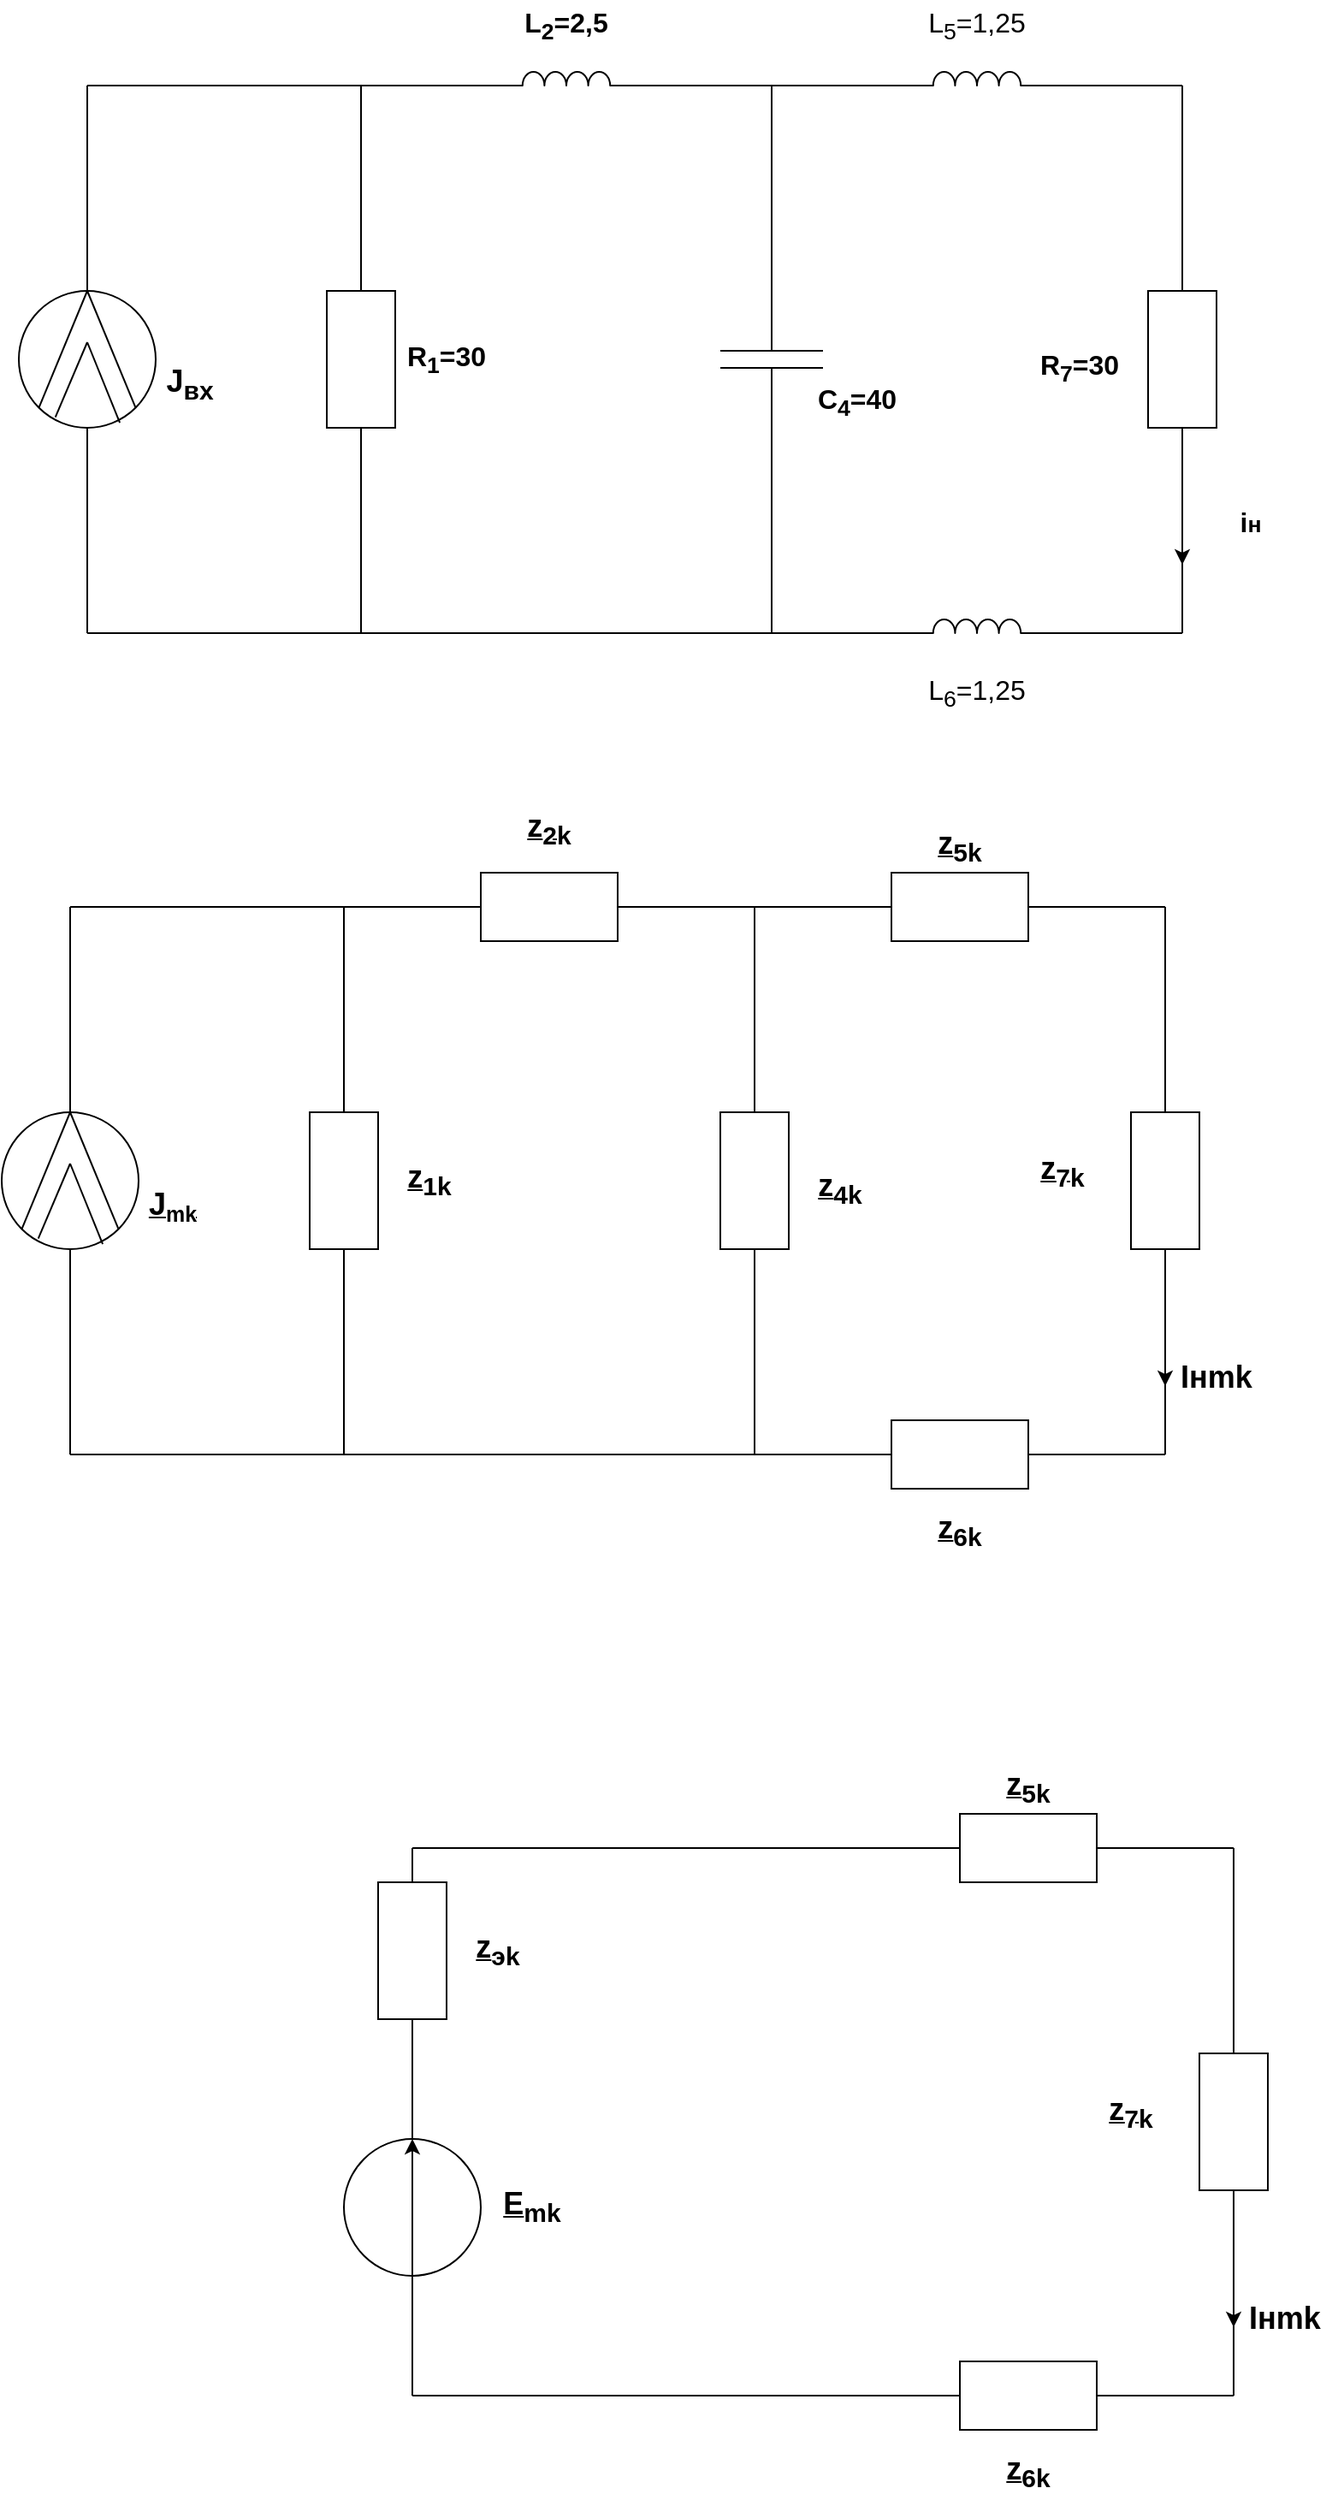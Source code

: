 <mxfile version="25.0.1">
  <diagram name="Страница — 1" id="N1nn2I79Rf5UAUPFaAsr">
    <mxGraphModel dx="1461" dy="1109" grid="1" gridSize="10" guides="1" tooltips="1" connect="1" arrows="1" fold="1" page="0" pageScale="1" pageWidth="827" pageHeight="1169" math="0" shadow="0">
      <root>
        <mxCell id="0" />
        <mxCell id="1" parent="0" />
        <mxCell id="Z-guXmiOLJFSRZxOtz11-1" value="" style="ellipse;whiteSpace=wrap;html=1;aspect=fixed;" parent="1" vertex="1">
          <mxGeometry x="-160" y="160" width="80" height="80" as="geometry" />
        </mxCell>
        <mxCell id="Z-guXmiOLJFSRZxOtz11-2" value="" style="endArrow=none;html=1;rounded=0;exitX=0.5;exitY=1;exitDx=0;exitDy=0;" parent="1" source="Z-guXmiOLJFSRZxOtz11-1" edge="1">
          <mxGeometry width="50" height="50" relative="1" as="geometry">
            <mxPoint x="-50" y="280" as="sourcePoint" />
            <mxPoint x="-120" y="360" as="targetPoint" />
          </mxGeometry>
        </mxCell>
        <mxCell id="Z-guXmiOLJFSRZxOtz11-3" value="" style="endArrow=none;html=1;rounded=0;exitX=0.5;exitY=0;exitDx=0;exitDy=0;" parent="1" source="Z-guXmiOLJFSRZxOtz11-1" edge="1">
          <mxGeometry width="50" height="50" relative="1" as="geometry">
            <mxPoint x="-50" y="280" as="sourcePoint" />
            <mxPoint x="-120" y="40" as="targetPoint" />
          </mxGeometry>
        </mxCell>
        <mxCell id="Z-guXmiOLJFSRZxOtz11-4" value="" style="endArrow=none;html=1;rounded=0;" parent="1" edge="1">
          <mxGeometry width="50" height="50" relative="1" as="geometry">
            <mxPoint x="-120" y="360" as="sourcePoint" />
            <mxPoint x="40" y="360" as="targetPoint" />
          </mxGeometry>
        </mxCell>
        <mxCell id="Z-guXmiOLJFSRZxOtz11-5" value="" style="rounded=0;whiteSpace=wrap;html=1;direction=south;" parent="1" vertex="1">
          <mxGeometry x="20" y="160" width="40" height="80" as="geometry" />
        </mxCell>
        <mxCell id="Z-guXmiOLJFSRZxOtz11-6" value="" style="endArrow=none;html=1;rounded=0;entryX=1;entryY=0.5;entryDx=0;entryDy=0;" parent="1" target="Z-guXmiOLJFSRZxOtz11-5" edge="1">
          <mxGeometry width="50" height="50" relative="1" as="geometry">
            <mxPoint x="40" y="360" as="sourcePoint" />
            <mxPoint x="90" y="230" as="targetPoint" />
          </mxGeometry>
        </mxCell>
        <mxCell id="Z-guXmiOLJFSRZxOtz11-7" value="" style="endArrow=none;html=1;rounded=0;exitX=0;exitY=0.5;exitDx=0;exitDy=0;" parent="1" source="Z-guXmiOLJFSRZxOtz11-5" edge="1">
          <mxGeometry width="50" height="50" relative="1" as="geometry">
            <mxPoint x="40" y="280" as="sourcePoint" />
            <mxPoint x="40" y="40" as="targetPoint" />
          </mxGeometry>
        </mxCell>
        <mxCell id="Z-guXmiOLJFSRZxOtz11-8" value="" style="endArrow=none;html=1;rounded=0;" parent="1" edge="1">
          <mxGeometry width="50" height="50" relative="1" as="geometry">
            <mxPoint x="-120" y="40" as="sourcePoint" />
            <mxPoint x="40" y="40" as="targetPoint" />
          </mxGeometry>
        </mxCell>
        <mxCell id="Z-guXmiOLJFSRZxOtz11-9" value="" style="endArrow=none;html=1;rounded=0;" parent="1" edge="1">
          <mxGeometry width="50" height="50" relative="1" as="geometry">
            <mxPoint x="40" y="40" as="sourcePoint" />
            <mxPoint x="120" y="40" as="targetPoint" />
          </mxGeometry>
        </mxCell>
        <mxCell id="Z-guXmiOLJFSRZxOtz11-10" value="" style="pointerEvents=1;verticalLabelPosition=bottom;shadow=0;dashed=0;align=center;html=1;verticalAlign=top;shape=mxgraph.electrical.inductors.inductor_3;" parent="1" vertex="1">
          <mxGeometry x="120" y="32" width="80" height="8" as="geometry" />
        </mxCell>
        <mxCell id="Z-guXmiOLJFSRZxOtz11-11" value="" style="endArrow=none;html=1;rounded=0;exitX=1;exitY=1;exitDx=0;exitDy=0;exitPerimeter=0;" parent="1" source="Z-guXmiOLJFSRZxOtz11-10" edge="1">
          <mxGeometry width="50" height="50" relative="1" as="geometry">
            <mxPoint x="120" y="280" as="sourcePoint" />
            <mxPoint x="280" y="40" as="targetPoint" />
          </mxGeometry>
        </mxCell>
        <mxCell id="Z-guXmiOLJFSRZxOtz11-12" value="" style="endArrow=none;html=1;rounded=0;" parent="1" edge="1">
          <mxGeometry width="50" height="50" relative="1" as="geometry">
            <mxPoint x="40" y="360" as="sourcePoint" />
            <mxPoint x="280" y="360" as="targetPoint" />
          </mxGeometry>
        </mxCell>
        <mxCell id="Z-guXmiOLJFSRZxOtz11-13" value="" style="endArrow=none;html=1;rounded=0;" parent="1" edge="1">
          <mxGeometry width="50" height="50" relative="1" as="geometry">
            <mxPoint x="280" y="160" as="sourcePoint" />
            <mxPoint x="280" y="40" as="targetPoint" />
          </mxGeometry>
        </mxCell>
        <mxCell id="Z-guXmiOLJFSRZxOtz11-14" value="" style="endArrow=none;html=1;rounded=0;" parent="1" edge="1">
          <mxGeometry width="50" height="50" relative="1" as="geometry">
            <mxPoint x="280" y="360" as="sourcePoint" />
            <mxPoint x="280" y="240" as="targetPoint" />
          </mxGeometry>
        </mxCell>
        <mxCell id="Z-guXmiOLJFSRZxOtz11-17" value="" style="endArrow=none;html=1;rounded=0;" parent="1" edge="1">
          <mxGeometry width="50" height="50" relative="1" as="geometry">
            <mxPoint x="280" y="40" as="sourcePoint" />
            <mxPoint x="360" y="40" as="targetPoint" />
          </mxGeometry>
        </mxCell>
        <mxCell id="Z-guXmiOLJFSRZxOtz11-18" value="" style="pointerEvents=1;verticalLabelPosition=bottom;shadow=0;dashed=0;align=center;html=1;verticalAlign=top;shape=mxgraph.electrical.inductors.inductor_3;direction=east;" parent="1" vertex="1">
          <mxGeometry x="360" y="32" width="80" height="8" as="geometry" />
        </mxCell>
        <mxCell id="Z-guXmiOLJFSRZxOtz11-19" value="" style="pointerEvents=1;verticalLabelPosition=bottom;shadow=0;dashed=0;align=center;html=1;verticalAlign=top;shape=mxgraph.electrical.inductors.inductor_3;direction=east;" parent="1" vertex="1">
          <mxGeometry x="360" y="352" width="80" height="8" as="geometry" />
        </mxCell>
        <mxCell id="Z-guXmiOLJFSRZxOtz11-20" value="" style="pointerEvents=1;verticalLabelPosition=bottom;shadow=0;dashed=0;align=center;html=1;verticalAlign=top;shape=mxgraph.electrical.capacitors.capacitor_1;direction=south;" parent="1" vertex="1">
          <mxGeometry x="250" y="150" width="60" height="100" as="geometry" />
        </mxCell>
        <mxCell id="Z-guXmiOLJFSRZxOtz11-21" value="" style="endArrow=none;html=1;rounded=0;entryX=0;entryY=1;entryDx=0;entryDy=0;entryPerimeter=0;" parent="1" target="Z-guXmiOLJFSRZxOtz11-19" edge="1">
          <mxGeometry width="50" height="50" relative="1" as="geometry">
            <mxPoint x="280" y="360" as="sourcePoint" />
            <mxPoint x="350" y="340" as="targetPoint" />
          </mxGeometry>
        </mxCell>
        <mxCell id="Z-guXmiOLJFSRZxOtz11-22" value="" style="endArrow=none;html=1;rounded=0;entryX=1;entryY=1;entryDx=0;entryDy=0;entryPerimeter=0;" parent="1" target="Z-guXmiOLJFSRZxOtz11-18" edge="1">
          <mxGeometry width="50" height="50" relative="1" as="geometry">
            <mxPoint x="520" y="40" as="sourcePoint" />
            <mxPoint x="390" y="320" as="targetPoint" />
          </mxGeometry>
        </mxCell>
        <mxCell id="Z-guXmiOLJFSRZxOtz11-23" value="" style="endArrow=none;html=1;rounded=0;exitX=1;exitY=1;exitDx=0;exitDy=0;exitPerimeter=0;" parent="1" source="Z-guXmiOLJFSRZxOtz11-19" edge="1">
          <mxGeometry width="50" height="50" relative="1" as="geometry">
            <mxPoint x="340" y="370" as="sourcePoint" />
            <mxPoint x="520" y="360" as="targetPoint" />
          </mxGeometry>
        </mxCell>
        <mxCell id="Z-guXmiOLJFSRZxOtz11-24" value="" style="rounded=0;whiteSpace=wrap;html=1;direction=south;" parent="1" vertex="1">
          <mxGeometry x="500" y="160" width="40" height="80" as="geometry" />
        </mxCell>
        <mxCell id="Z-guXmiOLJFSRZxOtz11-25" value="" style="endArrow=none;html=1;rounded=0;entryX=0;entryY=0.5;entryDx=0;entryDy=0;" parent="1" target="Z-guXmiOLJFSRZxOtz11-24" edge="1">
          <mxGeometry width="50" height="50" relative="1" as="geometry">
            <mxPoint x="520" y="40" as="sourcePoint" />
            <mxPoint x="350" y="320" as="targetPoint" />
          </mxGeometry>
        </mxCell>
        <mxCell id="Z-guXmiOLJFSRZxOtz11-26" value="" style="endArrow=none;html=1;rounded=0;entryX=1;entryY=0.5;entryDx=0;entryDy=0;" parent="1" target="Z-guXmiOLJFSRZxOtz11-24" edge="1">
          <mxGeometry width="50" height="50" relative="1" as="geometry">
            <mxPoint x="520" y="360" as="sourcePoint" />
            <mxPoint x="350" y="320" as="targetPoint" />
          </mxGeometry>
        </mxCell>
        <mxCell id="Z-guXmiOLJFSRZxOtz11-27" value="&lt;b&gt;&lt;font style=&quot;font-size: 18px;&quot;&gt;J&lt;sub&gt;вх&lt;/sub&gt;&lt;/font&gt;&lt;/b&gt;" style="text;html=1;align=center;verticalAlign=middle;whiteSpace=wrap;rounded=0;" parent="1" vertex="1">
          <mxGeometry x="-90" y="200" width="60" height="30" as="geometry" />
        </mxCell>
        <mxCell id="Z-guXmiOLJFSRZxOtz11-28" value="" style="endArrow=none;html=1;rounded=0;exitX=0.5;exitY=0;exitDx=0;exitDy=0;entryX=1;entryY=1;entryDx=0;entryDy=0;" parent="1" target="Z-guXmiOLJFSRZxOtz11-1" edge="1">
          <mxGeometry width="50" height="50" relative="1" as="geometry">
            <mxPoint x="-120" y="160" as="sourcePoint" />
            <mxPoint x="-90" y="240" as="targetPoint" />
          </mxGeometry>
        </mxCell>
        <mxCell id="Z-guXmiOLJFSRZxOtz11-29" value="" style="endArrow=none;html=1;rounded=0;exitX=0.5;exitY=0;exitDx=0;exitDy=0;entryX=0;entryY=1;entryDx=0;entryDy=0;" parent="1" source="Z-guXmiOLJFSRZxOtz11-1" target="Z-guXmiOLJFSRZxOtz11-1" edge="1">
          <mxGeometry width="50" height="50" relative="1" as="geometry">
            <mxPoint x="-190" y="220" as="sourcePoint" />
            <mxPoint x="-162" y="288" as="targetPoint" />
          </mxGeometry>
        </mxCell>
        <mxCell id="Z-guXmiOLJFSRZxOtz11-30" value="" style="endArrow=none;html=1;rounded=0;entryX=0.267;entryY=0.922;entryDx=0;entryDy=0;entryPerimeter=0;" parent="1" target="Z-guXmiOLJFSRZxOtz11-1" edge="1">
          <mxGeometry width="50" height="50" relative="1" as="geometry">
            <mxPoint x="-120" y="190" as="sourcePoint" />
            <mxPoint x="-140" y="240" as="targetPoint" />
          </mxGeometry>
        </mxCell>
        <mxCell id="Z-guXmiOLJFSRZxOtz11-31" value="" style="endArrow=none;html=1;rounded=0;entryX=0.738;entryY=0.964;entryDx=0;entryDy=0;entryPerimeter=0;" parent="1" target="Z-guXmiOLJFSRZxOtz11-1" edge="1">
          <mxGeometry width="50" height="50" relative="1" as="geometry">
            <mxPoint x="-120" y="190" as="sourcePoint" />
            <mxPoint x="-60" y="320" as="targetPoint" />
          </mxGeometry>
        </mxCell>
        <mxCell id="Z-guXmiOLJFSRZxOtz11-32" value="&lt;font size=&quot;3&quot;&gt;&lt;b&gt;R&lt;sub&gt;1&lt;/sub&gt;=30&lt;/b&gt;&lt;/font&gt;" style="text;html=1;align=center;verticalAlign=middle;whiteSpace=wrap;rounded=0;" parent="1" vertex="1">
          <mxGeometry x="60" y="185" width="60" height="30" as="geometry" />
        </mxCell>
        <mxCell id="Z-guXmiOLJFSRZxOtz11-33" value="&lt;font size=&quot;3&quot;&gt;&lt;b&gt;L&lt;sub&gt;2&lt;/sub&gt;=2,5&lt;/b&gt;&lt;/font&gt;" style="text;html=1;align=center;verticalAlign=middle;whiteSpace=wrap;rounded=0;" parent="1" vertex="1">
          <mxGeometry x="130" y="-10" width="60" height="30" as="geometry" />
        </mxCell>
        <mxCell id="Z-guXmiOLJFSRZxOtz11-34" value="&lt;font size=&quot;3&quot;&gt;&lt;b&gt;C&lt;sub&gt;4&lt;/sub&gt;=40&lt;/b&gt;&lt;/font&gt;" style="text;html=1;align=center;verticalAlign=middle;whiteSpace=wrap;rounded=0;" parent="1" vertex="1">
          <mxGeometry x="300" y="210" width="60" height="30" as="geometry" />
        </mxCell>
        <mxCell id="Z-guXmiOLJFSRZxOtz11-35" value="&lt;font size=&quot;3&quot;&gt;L&lt;sub&gt;5&lt;/sub&gt;=1,25&lt;/font&gt;" style="text;html=1;align=center;verticalAlign=middle;whiteSpace=wrap;rounded=0;" parent="1" vertex="1">
          <mxGeometry x="370" y="-10" width="60" height="30" as="geometry" />
        </mxCell>
        <mxCell id="Z-guXmiOLJFSRZxOtz11-36" value="&lt;font size=&quot;3&quot;&gt;L&lt;sub&gt;6&lt;/sub&gt;=1,25&lt;/font&gt;" style="text;html=1;align=center;verticalAlign=middle;whiteSpace=wrap;rounded=0;" parent="1" vertex="1">
          <mxGeometry x="370" y="380" width="60" height="30" as="geometry" />
        </mxCell>
        <mxCell id="Z-guXmiOLJFSRZxOtz11-37" value="&lt;font size=&quot;3&quot;&gt;&lt;b&gt;R&lt;sub&gt;7&lt;/sub&gt;=30&lt;/b&gt;&lt;/font&gt;" style="text;html=1;align=center;verticalAlign=middle;whiteSpace=wrap;rounded=0;" parent="1" vertex="1">
          <mxGeometry x="430" y="190" width="60" height="30" as="geometry" />
        </mxCell>
        <mxCell id="Z-guXmiOLJFSRZxOtz11-38" value="" style="endArrow=classic;html=1;rounded=0;" parent="1" edge="1">
          <mxGeometry width="50" height="50" relative="1" as="geometry">
            <mxPoint x="520" y="280" as="sourcePoint" />
            <mxPoint x="520" y="320" as="targetPoint" />
          </mxGeometry>
        </mxCell>
        <mxCell id="Z-guXmiOLJFSRZxOtz11-39" value="&lt;b style=&quot;&quot;&gt;&lt;font size=&quot;3&quot;&gt;i&lt;/font&gt;&lt;span style=&quot;font-size: 13.333px;&quot;&gt;н&lt;/span&gt;&lt;/b&gt;" style="text;html=1;align=center;verticalAlign=middle;whiteSpace=wrap;rounded=0;" parent="1" vertex="1">
          <mxGeometry x="530" y="280" width="60" height="30" as="geometry" />
        </mxCell>
        <mxCell id="Z-guXmiOLJFSRZxOtz11-114" value="" style="ellipse;whiteSpace=wrap;html=1;aspect=fixed;" parent="1" vertex="1">
          <mxGeometry x="-170" y="640" width="80" height="80" as="geometry" />
        </mxCell>
        <mxCell id="Z-guXmiOLJFSRZxOtz11-115" value="" style="endArrow=none;html=1;rounded=0;exitX=0.5;exitY=1;exitDx=0;exitDy=0;" parent="1" source="Z-guXmiOLJFSRZxOtz11-114" edge="1">
          <mxGeometry width="50" height="50" relative="1" as="geometry">
            <mxPoint x="-60" y="760" as="sourcePoint" />
            <mxPoint x="-130" y="840" as="targetPoint" />
          </mxGeometry>
        </mxCell>
        <mxCell id="Z-guXmiOLJFSRZxOtz11-116" value="" style="endArrow=none;html=1;rounded=0;exitX=0.5;exitY=0;exitDx=0;exitDy=0;" parent="1" source="Z-guXmiOLJFSRZxOtz11-114" edge="1">
          <mxGeometry width="50" height="50" relative="1" as="geometry">
            <mxPoint x="-60" y="760" as="sourcePoint" />
            <mxPoint x="-130" y="520" as="targetPoint" />
          </mxGeometry>
        </mxCell>
        <mxCell id="Z-guXmiOLJFSRZxOtz11-117" value="" style="endArrow=none;html=1;rounded=0;" parent="1" edge="1">
          <mxGeometry width="50" height="50" relative="1" as="geometry">
            <mxPoint x="-130" y="840" as="sourcePoint" />
            <mxPoint x="30" y="840" as="targetPoint" />
          </mxGeometry>
        </mxCell>
        <mxCell id="Z-guXmiOLJFSRZxOtz11-118" value="" style="rounded=0;whiteSpace=wrap;html=1;direction=south;" parent="1" vertex="1">
          <mxGeometry x="10" y="640" width="40" height="80" as="geometry" />
        </mxCell>
        <mxCell id="Z-guXmiOLJFSRZxOtz11-119" value="" style="endArrow=none;html=1;rounded=0;entryX=1;entryY=0.5;entryDx=0;entryDy=0;" parent="1" target="Z-guXmiOLJFSRZxOtz11-118" edge="1">
          <mxGeometry width="50" height="50" relative="1" as="geometry">
            <mxPoint x="30" y="840" as="sourcePoint" />
            <mxPoint x="80" y="710" as="targetPoint" />
          </mxGeometry>
        </mxCell>
        <mxCell id="Z-guXmiOLJFSRZxOtz11-120" value="" style="endArrow=none;html=1;rounded=0;exitX=0;exitY=0.5;exitDx=0;exitDy=0;" parent="1" source="Z-guXmiOLJFSRZxOtz11-118" edge="1">
          <mxGeometry width="50" height="50" relative="1" as="geometry">
            <mxPoint x="30" y="760" as="sourcePoint" />
            <mxPoint x="30" y="520" as="targetPoint" />
          </mxGeometry>
        </mxCell>
        <mxCell id="Z-guXmiOLJFSRZxOtz11-121" value="" style="endArrow=none;html=1;rounded=0;" parent="1" edge="1">
          <mxGeometry width="50" height="50" relative="1" as="geometry">
            <mxPoint x="-130" y="520" as="sourcePoint" />
            <mxPoint x="30" y="520" as="targetPoint" />
          </mxGeometry>
        </mxCell>
        <mxCell id="Z-guXmiOLJFSRZxOtz11-122" value="" style="endArrow=none;html=1;rounded=0;" parent="1" edge="1">
          <mxGeometry width="50" height="50" relative="1" as="geometry">
            <mxPoint x="30" y="520" as="sourcePoint" />
            <mxPoint x="110" y="520" as="targetPoint" />
          </mxGeometry>
        </mxCell>
        <mxCell id="Z-guXmiOLJFSRZxOtz11-124" value="" style="endArrow=none;html=1;rounded=0;exitX=1;exitY=1;exitDx=0;exitDy=0;exitPerimeter=0;" parent="1" edge="1">
          <mxGeometry width="50" height="50" relative="1" as="geometry">
            <mxPoint x="190" y="520" as="sourcePoint" />
            <mxPoint x="270" y="520" as="targetPoint" />
          </mxGeometry>
        </mxCell>
        <mxCell id="Z-guXmiOLJFSRZxOtz11-125" value="" style="endArrow=none;html=1;rounded=0;" parent="1" edge="1">
          <mxGeometry width="50" height="50" relative="1" as="geometry">
            <mxPoint x="30" y="840" as="sourcePoint" />
            <mxPoint x="270" y="840" as="targetPoint" />
          </mxGeometry>
        </mxCell>
        <mxCell id="Z-guXmiOLJFSRZxOtz11-126" value="" style="endArrow=none;html=1;rounded=0;" parent="1" edge="1">
          <mxGeometry width="50" height="50" relative="1" as="geometry">
            <mxPoint x="270" y="640" as="sourcePoint" />
            <mxPoint x="270" y="520" as="targetPoint" />
          </mxGeometry>
        </mxCell>
        <mxCell id="Z-guXmiOLJFSRZxOtz11-127" value="" style="endArrow=none;html=1;rounded=0;" parent="1" edge="1">
          <mxGeometry width="50" height="50" relative="1" as="geometry">
            <mxPoint x="270" y="840" as="sourcePoint" />
            <mxPoint x="270" y="720" as="targetPoint" />
          </mxGeometry>
        </mxCell>
        <mxCell id="Z-guXmiOLJFSRZxOtz11-128" value="" style="endArrow=none;html=1;rounded=0;" parent="1" edge="1">
          <mxGeometry width="50" height="50" relative="1" as="geometry">
            <mxPoint x="270" y="520" as="sourcePoint" />
            <mxPoint x="350" y="520" as="targetPoint" />
          </mxGeometry>
        </mxCell>
        <mxCell id="Z-guXmiOLJFSRZxOtz11-132" value="" style="endArrow=none;html=1;rounded=0;entryX=0;entryY=1;entryDx=0;entryDy=0;entryPerimeter=0;" parent="1" edge="1">
          <mxGeometry width="50" height="50" relative="1" as="geometry">
            <mxPoint x="270" y="840" as="sourcePoint" />
            <mxPoint x="350" y="840" as="targetPoint" />
          </mxGeometry>
        </mxCell>
        <mxCell id="Z-guXmiOLJFSRZxOtz11-133" value="" style="endArrow=none;html=1;rounded=0;entryX=1;entryY=1;entryDx=0;entryDy=0;entryPerimeter=0;" parent="1" edge="1">
          <mxGeometry width="50" height="50" relative="1" as="geometry">
            <mxPoint x="510" y="520" as="sourcePoint" />
            <mxPoint x="430" y="520" as="targetPoint" />
          </mxGeometry>
        </mxCell>
        <mxCell id="Z-guXmiOLJFSRZxOtz11-134" value="" style="endArrow=none;html=1;rounded=0;exitX=1;exitY=1;exitDx=0;exitDy=0;exitPerimeter=0;" parent="1" edge="1">
          <mxGeometry width="50" height="50" relative="1" as="geometry">
            <mxPoint x="430" y="840" as="sourcePoint" />
            <mxPoint x="510" y="840" as="targetPoint" />
          </mxGeometry>
        </mxCell>
        <mxCell id="Z-guXmiOLJFSRZxOtz11-135" value="" style="rounded=0;whiteSpace=wrap;html=1;direction=south;" parent="1" vertex="1">
          <mxGeometry x="490" y="640" width="40" height="80" as="geometry" />
        </mxCell>
        <mxCell id="Z-guXmiOLJFSRZxOtz11-136" value="" style="endArrow=none;html=1;rounded=0;entryX=0;entryY=0.5;entryDx=0;entryDy=0;" parent="1" target="Z-guXmiOLJFSRZxOtz11-135" edge="1">
          <mxGeometry width="50" height="50" relative="1" as="geometry">
            <mxPoint x="510" y="520" as="sourcePoint" />
            <mxPoint x="340" y="800" as="targetPoint" />
          </mxGeometry>
        </mxCell>
        <mxCell id="Z-guXmiOLJFSRZxOtz11-137" value="" style="endArrow=none;html=1;rounded=0;entryX=1;entryY=0.5;entryDx=0;entryDy=0;" parent="1" target="Z-guXmiOLJFSRZxOtz11-135" edge="1">
          <mxGeometry width="50" height="50" relative="1" as="geometry">
            <mxPoint x="510" y="840" as="sourcePoint" />
            <mxPoint x="340" y="800" as="targetPoint" />
          </mxGeometry>
        </mxCell>
        <mxCell id="Z-guXmiOLJFSRZxOtz11-138" value="&lt;b&gt;&lt;font style=&quot;&quot;&gt;&lt;u style=&quot;&quot;&gt;&lt;span style=&quot;font-size: 18px;&quot;&gt;J&lt;/span&gt;&lt;span style=&quot;font-size: 15px;&quot;&gt;&lt;sub&gt;mk&lt;/sub&gt;&lt;/span&gt;&lt;/u&gt;&lt;/font&gt;&lt;/b&gt;" style="text;html=1;align=center;verticalAlign=middle;whiteSpace=wrap;rounded=0;" parent="1" vertex="1">
          <mxGeometry x="-100" y="680" width="60" height="30" as="geometry" />
        </mxCell>
        <mxCell id="Z-guXmiOLJFSRZxOtz11-139" value="" style="endArrow=none;html=1;rounded=0;exitX=0.5;exitY=0;exitDx=0;exitDy=0;entryX=1;entryY=1;entryDx=0;entryDy=0;" parent="1" target="Z-guXmiOLJFSRZxOtz11-114" edge="1">
          <mxGeometry width="50" height="50" relative="1" as="geometry">
            <mxPoint x="-130" y="640" as="sourcePoint" />
            <mxPoint x="-100" y="720" as="targetPoint" />
          </mxGeometry>
        </mxCell>
        <mxCell id="Z-guXmiOLJFSRZxOtz11-140" value="" style="endArrow=none;html=1;rounded=0;exitX=0.5;exitY=0;exitDx=0;exitDy=0;entryX=0;entryY=1;entryDx=0;entryDy=0;" parent="1" source="Z-guXmiOLJFSRZxOtz11-114" target="Z-guXmiOLJFSRZxOtz11-114" edge="1">
          <mxGeometry width="50" height="50" relative="1" as="geometry">
            <mxPoint x="-200" y="700" as="sourcePoint" />
            <mxPoint x="-172" y="768" as="targetPoint" />
          </mxGeometry>
        </mxCell>
        <mxCell id="Z-guXmiOLJFSRZxOtz11-141" value="" style="endArrow=none;html=1;rounded=0;entryX=0.267;entryY=0.922;entryDx=0;entryDy=0;entryPerimeter=0;" parent="1" target="Z-guXmiOLJFSRZxOtz11-114" edge="1">
          <mxGeometry width="50" height="50" relative="1" as="geometry">
            <mxPoint x="-130" y="670" as="sourcePoint" />
            <mxPoint x="-150" y="720" as="targetPoint" />
          </mxGeometry>
        </mxCell>
        <mxCell id="Z-guXmiOLJFSRZxOtz11-142" value="" style="endArrow=none;html=1;rounded=0;entryX=0.738;entryY=0.964;entryDx=0;entryDy=0;entryPerimeter=0;" parent="1" target="Z-guXmiOLJFSRZxOtz11-114" edge="1">
          <mxGeometry width="50" height="50" relative="1" as="geometry">
            <mxPoint x="-130" y="670" as="sourcePoint" />
            <mxPoint x="-70" y="800" as="targetPoint" />
          </mxGeometry>
        </mxCell>
        <mxCell id="Z-guXmiOLJFSRZxOtz11-143" value="&lt;b&gt;&lt;font style=&quot;font-size: 18px;&quot;&gt;&lt;u&gt;z&lt;/u&gt;&lt;sub&gt;1k&lt;/sub&gt;&lt;/font&gt;&lt;/b&gt;" style="text;html=1;align=center;verticalAlign=middle;whiteSpace=wrap;rounded=0;" parent="1" vertex="1">
          <mxGeometry x="50" y="665" width="60" height="30" as="geometry" />
        </mxCell>
        <mxCell id="Z-guXmiOLJFSRZxOtz11-149" value="" style="endArrow=classic;html=1;rounded=0;" parent="1" edge="1">
          <mxGeometry width="50" height="50" relative="1" as="geometry">
            <mxPoint x="510" y="760" as="sourcePoint" />
            <mxPoint x="510" y="800" as="targetPoint" />
          </mxGeometry>
        </mxCell>
        <mxCell id="Z-guXmiOLJFSRZxOtz11-150" value="&lt;b style=&quot;&quot;&gt;&lt;font style=&quot;font-size: 18px;&quot;&gt;Iнmk&lt;/font&gt;&lt;/b&gt;" style="text;html=1;align=center;verticalAlign=middle;whiteSpace=wrap;rounded=0;" parent="1" vertex="1">
          <mxGeometry x="510" y="780" width="60" height="30" as="geometry" />
        </mxCell>
        <mxCell id="Z-guXmiOLJFSRZxOtz11-151" value="" style="rounded=0;whiteSpace=wrap;html=1;direction=south;" parent="1" vertex="1">
          <mxGeometry x="250" y="640" width="40" height="80" as="geometry" />
        </mxCell>
        <mxCell id="Z-guXmiOLJFSRZxOtz11-152" value="" style="rounded=0;whiteSpace=wrap;html=1;direction=west;" parent="1" vertex="1">
          <mxGeometry x="110" y="500" width="80" height="40" as="geometry" />
        </mxCell>
        <mxCell id="Z-guXmiOLJFSRZxOtz11-153" value="" style="rounded=0;whiteSpace=wrap;html=1;direction=west;" parent="1" vertex="1">
          <mxGeometry x="350" y="500" width="80" height="40" as="geometry" />
        </mxCell>
        <mxCell id="Z-guXmiOLJFSRZxOtz11-154" value="" style="rounded=0;whiteSpace=wrap;html=1;direction=west;" parent="1" vertex="1">
          <mxGeometry x="350" y="820" width="80" height="40" as="geometry" />
        </mxCell>
        <mxCell id="Z-guXmiOLJFSRZxOtz11-155" value="&lt;b&gt;&lt;font style=&quot;font-size: 18px;&quot;&gt;&lt;u&gt;z&lt;sub&gt;2&lt;/sub&gt;&lt;/u&gt;&lt;sub&gt;k&lt;/sub&gt;&lt;/font&gt;&lt;/b&gt;" style="text;html=1;align=center;verticalAlign=middle;whiteSpace=wrap;rounded=0;" parent="1" vertex="1">
          <mxGeometry x="120" y="460" width="60" height="30" as="geometry" />
        </mxCell>
        <mxCell id="Z-guXmiOLJFSRZxOtz11-157" value="&lt;b&gt;&lt;font style=&quot;font-size: 18px;&quot;&gt;&lt;u&gt;z&lt;sub&gt;4&lt;/sub&gt;&lt;/u&gt;&lt;sub&gt;k&lt;/sub&gt;&lt;/font&gt;&lt;/b&gt;" style="text;html=1;align=center;verticalAlign=middle;whiteSpace=wrap;rounded=0;" parent="1" vertex="1">
          <mxGeometry x="290" y="670" width="60" height="30" as="geometry" />
        </mxCell>
        <mxCell id="Z-guXmiOLJFSRZxOtz11-158" value="&lt;b&gt;&lt;font style=&quot;font-size: 18px;&quot;&gt;&lt;u&gt;z&lt;sub&gt;7&lt;/sub&gt;&lt;/u&gt;&lt;sub&gt;k&lt;/sub&gt;&lt;/font&gt;&lt;/b&gt;" style="text;html=1;align=center;verticalAlign=middle;whiteSpace=wrap;rounded=0;" parent="1" vertex="1">
          <mxGeometry x="420" y="660" width="60" height="30" as="geometry" />
        </mxCell>
        <mxCell id="Z-guXmiOLJFSRZxOtz11-159" value="&lt;b&gt;&lt;font style=&quot;font-size: 18px;&quot;&gt;&lt;u&gt;z&lt;sub&gt;5&lt;/sub&gt;&lt;/u&gt;&lt;sub&gt;k&lt;/sub&gt;&lt;/font&gt;&lt;/b&gt;" style="text;html=1;align=center;verticalAlign=middle;whiteSpace=wrap;rounded=0;" parent="1" vertex="1">
          <mxGeometry x="360" y="470" width="60" height="30" as="geometry" />
        </mxCell>
        <mxCell id="Z-guXmiOLJFSRZxOtz11-161" value="&lt;b&gt;&lt;font style=&quot;font-size: 18px;&quot;&gt;&lt;u&gt;z&lt;sub&gt;6&lt;/sub&gt;&lt;/u&gt;&lt;sub&gt;k&lt;/sub&gt;&lt;/font&gt;&lt;/b&gt;" style="text;html=1;align=center;verticalAlign=middle;whiteSpace=wrap;rounded=0;" parent="1" vertex="1">
          <mxGeometry x="360" y="870" width="60" height="30" as="geometry" />
        </mxCell>
        <mxCell id="-2kFy2wtbIJRMzwwEdup-5" value="" style="rounded=0;whiteSpace=wrap;html=1;direction=south;" vertex="1" parent="1">
          <mxGeometry x="50" y="1090" width="40" height="80" as="geometry" />
        </mxCell>
        <mxCell id="-2kFy2wtbIJRMzwwEdup-6" value="" style="endArrow=none;html=1;rounded=0;" edge="1" parent="1">
          <mxGeometry width="50" height="50" relative="1" as="geometry">
            <mxPoint x="70" y="1390" as="sourcePoint" />
            <mxPoint x="70" y="1320" as="targetPoint" />
          </mxGeometry>
        </mxCell>
        <mxCell id="-2kFy2wtbIJRMzwwEdup-7" value="" style="endArrow=none;html=1;rounded=0;exitX=0;exitY=0.5;exitDx=0;exitDy=0;" edge="1" parent="1" source="-2kFy2wtbIJRMzwwEdup-5">
          <mxGeometry width="50" height="50" relative="1" as="geometry">
            <mxPoint x="70" y="1310" as="sourcePoint" />
            <mxPoint x="70" y="1070" as="targetPoint" />
          </mxGeometry>
        </mxCell>
        <mxCell id="-2kFy2wtbIJRMzwwEdup-9" value="" style="endArrow=none;html=1;rounded=0;" edge="1" parent="1">
          <mxGeometry width="50" height="50" relative="1" as="geometry">
            <mxPoint x="70" y="1070" as="sourcePoint" />
            <mxPoint x="230" y="1070" as="targetPoint" />
          </mxGeometry>
        </mxCell>
        <mxCell id="-2kFy2wtbIJRMzwwEdup-10" value="" style="endArrow=none;html=1;rounded=0;exitX=1;exitY=1;exitDx=0;exitDy=0;exitPerimeter=0;" edge="1" parent="1">
          <mxGeometry width="50" height="50" relative="1" as="geometry">
            <mxPoint x="230" y="1070" as="sourcePoint" />
            <mxPoint x="310" y="1070" as="targetPoint" />
          </mxGeometry>
        </mxCell>
        <mxCell id="-2kFy2wtbIJRMzwwEdup-11" value="" style="endArrow=none;html=1;rounded=0;" edge="1" parent="1">
          <mxGeometry width="50" height="50" relative="1" as="geometry">
            <mxPoint x="70" y="1390" as="sourcePoint" />
            <mxPoint x="310" y="1390" as="targetPoint" />
          </mxGeometry>
        </mxCell>
        <mxCell id="-2kFy2wtbIJRMzwwEdup-14" value="" style="endArrow=none;html=1;rounded=0;" edge="1" parent="1">
          <mxGeometry width="50" height="50" relative="1" as="geometry">
            <mxPoint x="310" y="1070" as="sourcePoint" />
            <mxPoint x="390" y="1070" as="targetPoint" />
          </mxGeometry>
        </mxCell>
        <mxCell id="-2kFy2wtbIJRMzwwEdup-15" value="" style="endArrow=none;html=1;rounded=0;entryX=0;entryY=1;entryDx=0;entryDy=0;entryPerimeter=0;" edge="1" parent="1">
          <mxGeometry width="50" height="50" relative="1" as="geometry">
            <mxPoint x="310" y="1390" as="sourcePoint" />
            <mxPoint x="390" y="1390" as="targetPoint" />
          </mxGeometry>
        </mxCell>
        <mxCell id="-2kFy2wtbIJRMzwwEdup-16" value="" style="endArrow=none;html=1;rounded=0;entryX=1;entryY=1;entryDx=0;entryDy=0;entryPerimeter=0;" edge="1" parent="1">
          <mxGeometry width="50" height="50" relative="1" as="geometry">
            <mxPoint x="550" y="1070" as="sourcePoint" />
            <mxPoint x="470" y="1070" as="targetPoint" />
          </mxGeometry>
        </mxCell>
        <mxCell id="-2kFy2wtbIJRMzwwEdup-17" value="" style="endArrow=none;html=1;rounded=0;exitX=1;exitY=1;exitDx=0;exitDy=0;exitPerimeter=0;" edge="1" parent="1">
          <mxGeometry width="50" height="50" relative="1" as="geometry">
            <mxPoint x="470" y="1390" as="sourcePoint" />
            <mxPoint x="550" y="1390" as="targetPoint" />
          </mxGeometry>
        </mxCell>
        <mxCell id="-2kFy2wtbIJRMzwwEdup-18" value="" style="rounded=0;whiteSpace=wrap;html=1;direction=south;" vertex="1" parent="1">
          <mxGeometry x="530" y="1190" width="40" height="80" as="geometry" />
        </mxCell>
        <mxCell id="-2kFy2wtbIJRMzwwEdup-19" value="" style="endArrow=none;html=1;rounded=0;entryX=0;entryY=0.5;entryDx=0;entryDy=0;" edge="1" parent="1" target="-2kFy2wtbIJRMzwwEdup-18">
          <mxGeometry width="50" height="50" relative="1" as="geometry">
            <mxPoint x="550" y="1070" as="sourcePoint" />
            <mxPoint x="380" y="1350" as="targetPoint" />
          </mxGeometry>
        </mxCell>
        <mxCell id="-2kFy2wtbIJRMzwwEdup-20" value="" style="endArrow=none;html=1;rounded=0;entryX=1;entryY=0.5;entryDx=0;entryDy=0;" edge="1" parent="1" target="-2kFy2wtbIJRMzwwEdup-18">
          <mxGeometry width="50" height="50" relative="1" as="geometry">
            <mxPoint x="550" y="1390" as="sourcePoint" />
            <mxPoint x="380" y="1350" as="targetPoint" />
          </mxGeometry>
        </mxCell>
        <mxCell id="-2kFy2wtbIJRMzwwEdup-26" value="&lt;b&gt;&lt;font style=&quot;font-size: 18px;&quot;&gt;&lt;u&gt;z&lt;sub&gt;э&lt;/sub&gt;&lt;/u&gt;&lt;sub&gt;k&lt;/sub&gt;&lt;/font&gt;&lt;/b&gt;" style="text;html=1;align=center;verticalAlign=middle;whiteSpace=wrap;rounded=0;" vertex="1" parent="1">
          <mxGeometry x="90" y="1115" width="60" height="30" as="geometry" />
        </mxCell>
        <mxCell id="-2kFy2wtbIJRMzwwEdup-27" value="" style="endArrow=classic;html=1;rounded=0;" edge="1" parent="1">
          <mxGeometry width="50" height="50" relative="1" as="geometry">
            <mxPoint x="550" y="1310" as="sourcePoint" />
            <mxPoint x="550" y="1350" as="targetPoint" />
          </mxGeometry>
        </mxCell>
        <mxCell id="-2kFy2wtbIJRMzwwEdup-28" value="&lt;b style=&quot;&quot;&gt;&lt;font style=&quot;font-size: 18px;&quot;&gt;Iнmk&lt;/font&gt;&lt;/b&gt;" style="text;html=1;align=center;verticalAlign=middle;whiteSpace=wrap;rounded=0;" vertex="1" parent="1">
          <mxGeometry x="550" y="1330" width="60" height="30" as="geometry" />
        </mxCell>
        <mxCell id="-2kFy2wtbIJRMzwwEdup-31" value="" style="rounded=0;whiteSpace=wrap;html=1;direction=west;" vertex="1" parent="1">
          <mxGeometry x="390" y="1050" width="80" height="40" as="geometry" />
        </mxCell>
        <mxCell id="-2kFy2wtbIJRMzwwEdup-32" value="" style="rounded=0;whiteSpace=wrap;html=1;direction=west;" vertex="1" parent="1">
          <mxGeometry x="390" y="1370" width="80" height="40" as="geometry" />
        </mxCell>
        <mxCell id="-2kFy2wtbIJRMzwwEdup-35" value="&lt;b&gt;&lt;font style=&quot;font-size: 18px;&quot;&gt;&lt;u&gt;z&lt;sub&gt;7&lt;/sub&gt;&lt;/u&gt;&lt;sub&gt;k&lt;/sub&gt;&lt;/font&gt;&lt;/b&gt;" style="text;html=1;align=center;verticalAlign=middle;whiteSpace=wrap;rounded=0;" vertex="1" parent="1">
          <mxGeometry x="460" y="1210" width="60" height="30" as="geometry" />
        </mxCell>
        <mxCell id="-2kFy2wtbIJRMzwwEdup-36" value="&lt;b&gt;&lt;font style=&quot;font-size: 18px;&quot;&gt;&lt;u&gt;z&lt;sub&gt;5&lt;/sub&gt;&lt;/u&gt;&lt;sub&gt;k&lt;/sub&gt;&lt;/font&gt;&lt;/b&gt;" style="text;html=1;align=center;verticalAlign=middle;whiteSpace=wrap;rounded=0;" vertex="1" parent="1">
          <mxGeometry x="400" y="1020" width="60" height="30" as="geometry" />
        </mxCell>
        <mxCell id="-2kFy2wtbIJRMzwwEdup-37" value="&lt;b&gt;&lt;font style=&quot;font-size: 18px;&quot;&gt;&lt;u&gt;z&lt;sub&gt;6&lt;/sub&gt;&lt;/u&gt;&lt;sub&gt;k&lt;/sub&gt;&lt;/font&gt;&lt;/b&gt;" style="text;html=1;align=center;verticalAlign=middle;whiteSpace=wrap;rounded=0;" vertex="1" parent="1">
          <mxGeometry x="400" y="1420" width="60" height="30" as="geometry" />
        </mxCell>
        <mxCell id="-2kFy2wtbIJRMzwwEdup-46" value="&lt;span style=&quot;font-size: 18px;&quot;&gt;&lt;b&gt;&lt;u&gt;E&lt;sub&gt;mk&lt;/sub&gt;&lt;/u&gt;&lt;/b&gt;&lt;/span&gt;" style="text;html=1;align=center;verticalAlign=middle;whiteSpace=wrap;rounded=0;" vertex="1" parent="1">
          <mxGeometry x="110" y="1265" width="60" height="30" as="geometry" />
        </mxCell>
        <mxCell id="-2kFy2wtbIJRMzwwEdup-51" value="" style="ellipse;whiteSpace=wrap;html=1;aspect=fixed;" vertex="1" parent="1">
          <mxGeometry x="30" y="1240" width="80" height="80" as="geometry" />
        </mxCell>
        <mxCell id="-2kFy2wtbIJRMzwwEdup-52" value="" style="endArrow=none;html=1;rounded=0;exitX=1;exitY=0.5;exitDx=0;exitDy=0;entryX=0.5;entryY=0;entryDx=0;entryDy=0;" edge="1" parent="1" source="-2kFy2wtbIJRMzwwEdup-5" target="-2kFy2wtbIJRMzwwEdup-51">
          <mxGeometry width="50" height="50" relative="1" as="geometry">
            <mxPoint x="10" y="1260" as="sourcePoint" />
            <mxPoint x="60" y="1210" as="targetPoint" />
          </mxGeometry>
        </mxCell>
        <mxCell id="-2kFy2wtbIJRMzwwEdup-53" value="" style="endArrow=classic;html=1;rounded=0;exitX=0.5;exitY=1;exitDx=0;exitDy=0;entryX=0.5;entryY=0;entryDx=0;entryDy=0;" edge="1" parent="1" source="-2kFy2wtbIJRMzwwEdup-51" target="-2kFy2wtbIJRMzwwEdup-51">
          <mxGeometry width="50" height="50" relative="1" as="geometry">
            <mxPoint x="20" y="1295" as="sourcePoint" />
            <mxPoint x="250" y="1205" as="targetPoint" />
          </mxGeometry>
        </mxCell>
      </root>
    </mxGraphModel>
  </diagram>
</mxfile>
